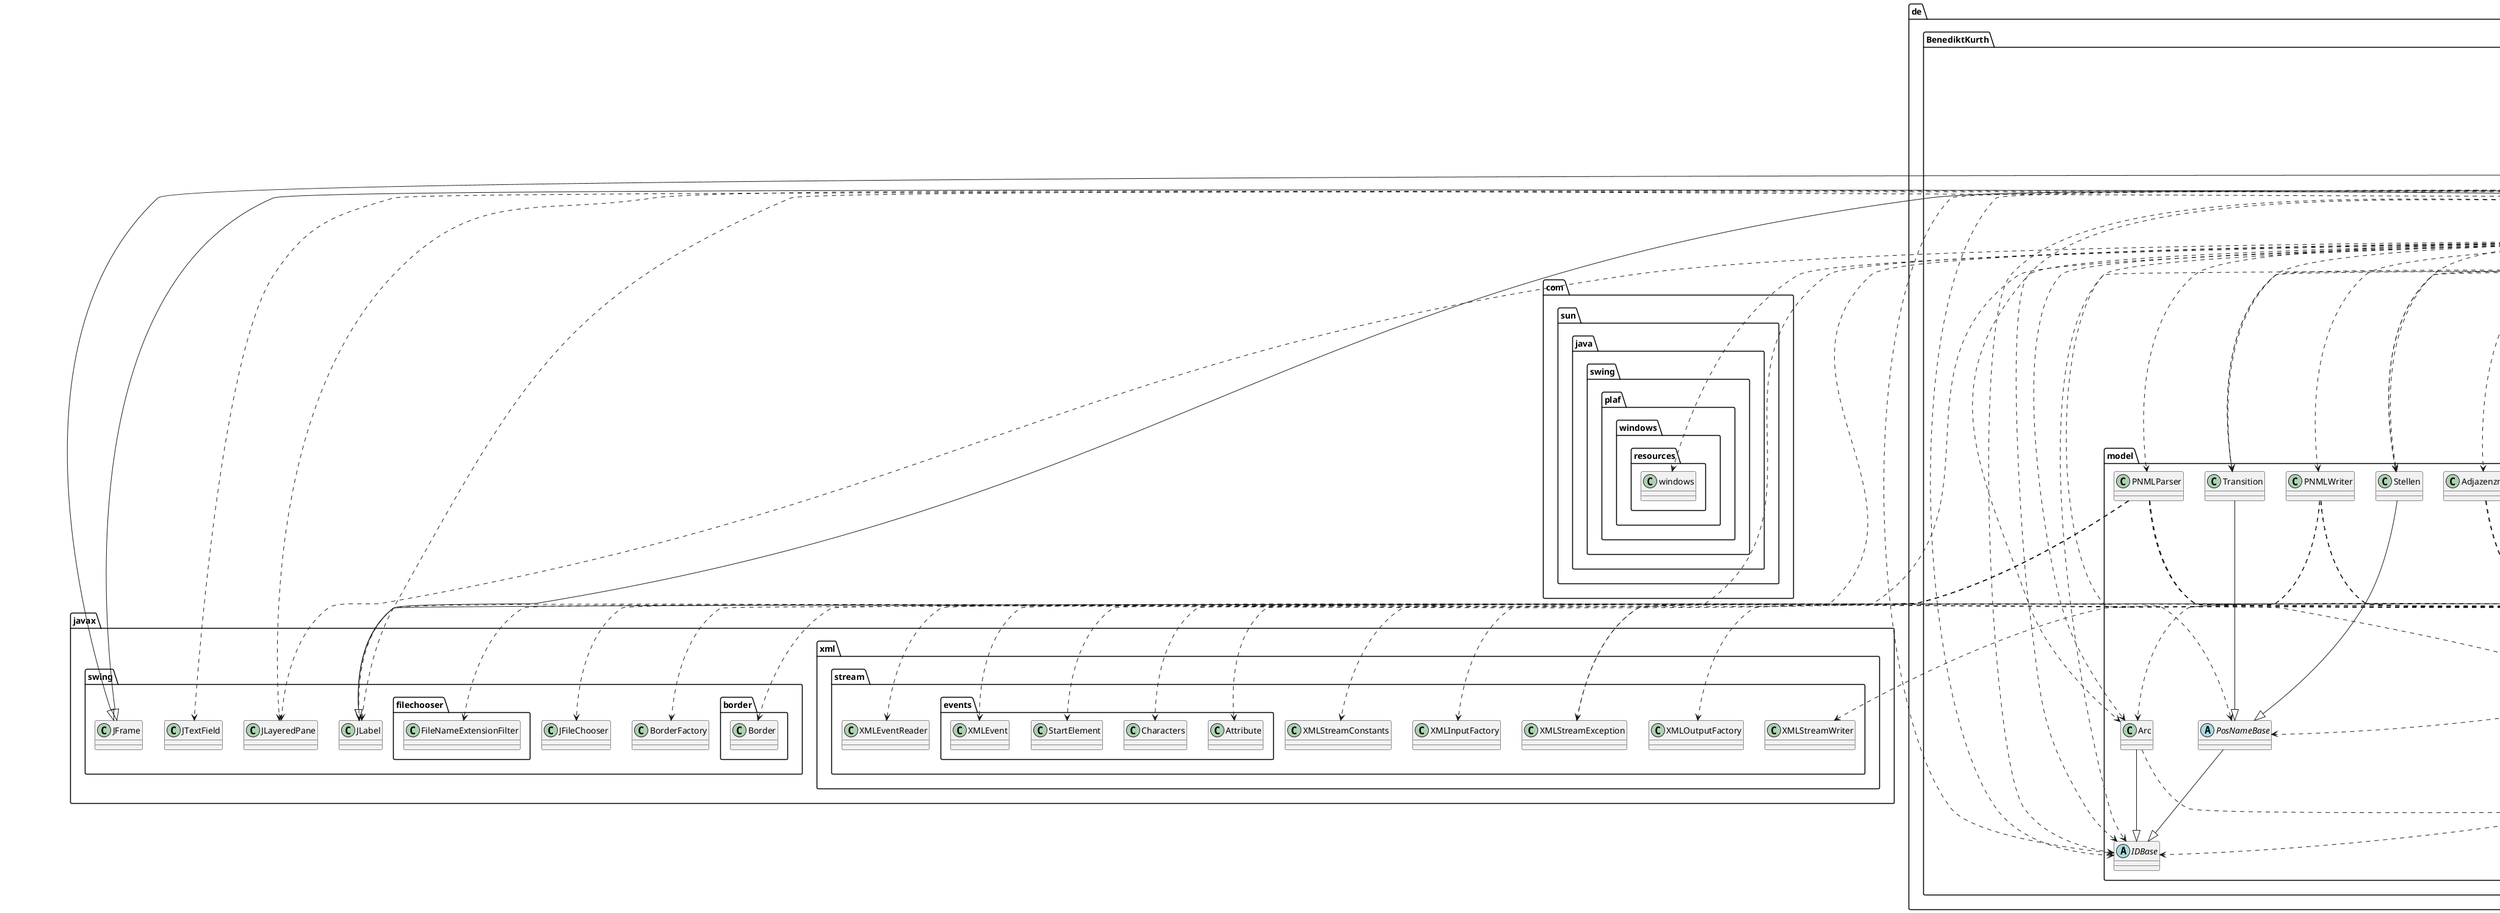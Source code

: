 @startuml
abstract class de.BenediktKurth.model.IDBase
abstract class de.BenediktKurth.model.PosNameBase
abstract class de.BenediktKurth.view.BasisLabel
abstract class de.BenediktKurth.view.VerschiebbarLabel
annotation java.lang.Override
annotation java.lang.SuppressWarnings
class com.sun.java.swing.plaf.windows.resources.windows
class de.BenediktKurth.Exceptions.ArcFehlerException
class de.BenediktKurth.Exceptions.DateiFehlerException
class de.BenediktKurth.Exceptions.MatrixException
class de.BenediktKurth.Exceptions.WorkflownetzException
class de.BenediktKurth.control.MainWindowController
class de.BenediktKurth.main.Main
class de.BenediktKurth.model.Adjazenzmatrix
class de.BenediktKurth.model.Arc
class de.BenediktKurth.model.ArrayListCheckAdd
class de.BenediktKurth.model.ArrayListSearchID
class de.BenediktKurth.model.PNMLParser
class de.BenediktKurth.model.PNMLWriter
class de.BenediktKurth.model.Stellen
class de.BenediktKurth.model.Transition
class de.BenediktKurth.model.Vector2D
class de.BenediktKurth.view.ArcLabel
class de.BenediktKurth.view.HauptFenster
class de.BenediktKurth.view.PfeileDarstellung
class de.BenediktKurth.view.StellenLabel
class de.BenediktKurth.view.TransitionLabel
class de.BenediktKurth.view.Umbenennen
class java.awt.Color
class java.awt.Dimension
class java.awt.Graphics
class java.awt.Graphics2D
class java.awt.Point
class java.awt.Polygon
class java.awt.RenderingHints
class java.awt.Toolkit
class java.awt.event.KeyEvent
class java.awt.event.MouseEvent
class java.awt.event.MouseMotionAdapter
class java.io.File
class java.io.FileInputStream
class java.io.FileNotFoundException
class java.io.FileOutputStream
class java.io.IOException
class java.io.InputStream
class java.lang.Exception
class java.util.ArrayList
class java.util.Iterator
class java.util.ListIterator
class javax.swing.BorderFactory
class javax.swing.JFileChooser
class javax.swing.JFrame
class javax.swing.JLabel
class javax.swing.JLayeredPane
class javax.swing.JTextField
class javax.swing.border.Border
class javax.swing.filechooser.FileNameExtensionFilter
class javax.xml.stream.XMLEventReader
class javax.xml.stream.XMLInputFactory
class javax.xml.stream.XMLOutputFactory
class javax.xml.stream.XMLStreamConstants
class javax.xml.stream.XMLStreamException
class javax.xml.stream.XMLStreamWriter
class javax.xml.stream.events.Attribute
class javax.xml.stream.events.Characters
class javax.xml.stream.events.StartElement
class javax.xml.stream.events.XMLEvent
enum de.BenediktKurth.model.FarbenEnum
de.BenediktKurth.model.PosNameBase --|> de.BenediktKurth.model.IDBase
de.BenediktKurth.view.BasisLabel ..> de.BenediktKurth.model.IDBase
de.BenediktKurth.view.BasisLabel ..> java.lang.Override
de.BenediktKurth.view.BasisLabel ..> de.BenediktKurth.control.MainWindowController
de.BenediktKurth.view.BasisLabel ..> java.awt.Color
de.BenediktKurth.view.BasisLabel ..> java.awt.Point
de.BenediktKurth.view.BasisLabel ..> java.awt.event.MouseEvent
de.BenediktKurth.view.BasisLabel ..> javax.swing.BorderFactory
de.BenediktKurth.view.BasisLabel --|> javax.swing.JLabel
de.BenediktKurth.view.BasisLabel ..> javax.swing.border.Border
de.BenediktKurth.view.VerschiebbarLabel ..> de.BenediktKurth.model.PosNameBase
de.BenediktKurth.view.VerschiebbarLabel --|> de.BenediktKurth.view.BasisLabel
de.BenediktKurth.view.VerschiebbarLabel ..> java.lang.Override
de.BenediktKurth.view.VerschiebbarLabel ..> de.BenediktKurth.control.MainWindowController
de.BenediktKurth.view.VerschiebbarLabel ..> de.BenediktKurth.model.Vector2D
de.BenediktKurth.view.VerschiebbarLabel ..> java.awt.event.MouseEvent
de.BenediktKurth.view.VerschiebbarLabel ..> java.awt.event.MouseMotionAdapter
de.BenediktKurth.Exceptions.ArcFehlerException --|> java.lang.Exception
de.BenediktKurth.Exceptions.DateiFehlerException --|> java.lang.Exception
de.BenediktKurth.Exceptions.MatrixException --|> java.lang.Exception
de.BenediktKurth.Exceptions.WorkflownetzException --|> java.lang.Exception
de.BenediktKurth.control.MainWindowController ..> de.BenediktKurth.model.IDBase
de.BenediktKurth.control.MainWindowController ..> de.BenediktKurth.model.PosNameBase
de.BenediktKurth.control.MainWindowController ..> de.BenediktKurth.view.VerschiebbarLabel
de.BenediktKurth.control.MainWindowController ..> com.sun.java.swing.plaf.windows.resources.windows
de.BenediktKurth.control.MainWindowController ..> de.BenediktKurth.Exceptions.ArcFehlerException
de.BenediktKurth.control.MainWindowController ..> de.BenediktKurth.Exceptions.DateiFehlerException
de.BenediktKurth.control.MainWindowController ..> de.BenediktKurth.Exceptions.WorkflownetzException
de.BenediktKurth.control.MainWindowController ..> de.BenediktKurth.model.Adjazenzmatrix
de.BenediktKurth.control.MainWindowController ..> de.BenediktKurth.model.Arc
de.BenediktKurth.control.MainWindowController ..> de.BenediktKurth.model.ArrayListSearchID
de.BenediktKurth.control.MainWindowController ..> de.BenediktKurth.model.PNMLParser
de.BenediktKurth.control.MainWindowController ..> de.BenediktKurth.model.PNMLWriter
de.BenediktKurth.control.MainWindowController ..> de.BenediktKurth.model.Stellen
de.BenediktKurth.control.MainWindowController ..> de.BenediktKurth.model.Transition
de.BenediktKurth.control.MainWindowController ..> de.BenediktKurth.model.Vector2D
de.BenediktKurth.control.MainWindowController ..> de.BenediktKurth.view.ArcLabel
de.BenediktKurth.control.MainWindowController ..> de.BenediktKurth.view.HauptFenster
de.BenediktKurth.control.MainWindowController ..> de.BenediktKurth.view.PfeileDarstellung
de.BenediktKurth.control.MainWindowController ..> de.BenediktKurth.view.StellenLabel
de.BenediktKurth.control.MainWindowController ..> de.BenediktKurth.view.TransitionLabel
de.BenediktKurth.control.MainWindowController ..> de.BenediktKurth.view.Umbenennen
de.BenediktKurth.control.MainWindowController ..> java.awt.Dimension
de.BenediktKurth.control.MainWindowController ..> java.util.ArrayList
de.BenediktKurth.control.MainWindowController ..> javax.swing.JFileChooser
de.BenediktKurth.control.MainWindowController ..> javax.swing.JLabel
de.BenediktKurth.control.MainWindowController ..> javax.swing.JLayeredPane
de.BenediktKurth.control.MainWindowController ..> javax.swing.filechooser.FileNameExtensionFilter
de.BenediktKurth.control.MainWindowController ..> de.BenediktKurth.model.FarbenEnum
de.BenediktKurth.main.Main ..> de.BenediktKurth.control.MainWindowController
de.BenediktKurth.main.Main ..> de.BenediktKurth.view.HauptFenster
de.BenediktKurth.model.Adjazenzmatrix ..> de.BenediktKurth.Exceptions.WorkflownetzException
de.BenediktKurth.model.Adjazenzmatrix ..> java.util.ArrayList
de.BenediktKurth.model.Adjazenzmatrix ..> java.util.ListIterator
de.BenediktKurth.model.Arc --|> de.BenediktKurth.model.IDBase
de.BenediktKurth.model.Arc ..> de.BenediktKurth.Exceptions.ArcFehlerException
de.BenediktKurth.model.ArrayListCheckAdd --|> java.util.ArrayList
de.BenediktKurth.model.ArrayListSearchID ..> java.lang.Override
de.BenediktKurth.model.ArrayListSearchID --|> java.util.ArrayList
de.BenediktKurth.model.PNMLParser ..> de.BenediktKurth.Exceptions.ArcFehlerException
de.BenediktKurth.model.PNMLParser ..> de.BenediktKurth.Exceptions.DateiFehlerException
de.BenediktKurth.model.PNMLParser ..> java.io.File
de.BenediktKurth.model.PNMLParser ..> java.io.FileInputStream
de.BenediktKurth.model.PNMLParser ..> java.io.FileNotFoundException
de.BenediktKurth.model.PNMLParser ..> java.io.InputStream
de.BenediktKurth.model.PNMLParser ..> java.util.Iterator
de.BenediktKurth.model.PNMLParser ..> javax.xml.stream.XMLEventReader
de.BenediktKurth.model.PNMLParser ..> javax.xml.stream.XMLInputFactory
de.BenediktKurth.model.PNMLParser ..> javax.xml.stream.XMLStreamConstants
de.BenediktKurth.model.PNMLParser ..> javax.xml.stream.XMLStreamException
de.BenediktKurth.model.PNMLParser ..> javax.xml.stream.events.Attribute
de.BenediktKurth.model.PNMLParser ..> javax.xml.stream.events.Characters
de.BenediktKurth.model.PNMLParser ..> javax.xml.stream.events.StartElement
de.BenediktKurth.model.PNMLParser ..> javax.xml.stream.events.XMLEvent
de.BenediktKurth.model.PNMLWriter ..> de.BenediktKurth.Exceptions.DateiFehlerException
de.BenediktKurth.model.PNMLWriter ..> java.io.File
de.BenediktKurth.model.PNMLWriter ..> java.io.FileNotFoundException
de.BenediktKurth.model.PNMLWriter ..> java.io.FileOutputStream
de.BenediktKurth.model.PNMLWriter ..> java.io.IOException
de.BenediktKurth.model.PNMLWriter ..> javax.xml.stream.XMLOutputFactory
de.BenediktKurth.model.PNMLWriter ..> javax.xml.stream.XMLStreamException
de.BenediktKurth.model.PNMLWriter ..> javax.xml.stream.XMLStreamWriter
de.BenediktKurth.model.Stellen --|> de.BenediktKurth.model.PosNameBase
de.BenediktKurth.model.Transition --|> de.BenediktKurth.model.PosNameBase
de.BenediktKurth.view.ArcLabel ..> de.BenediktKurth.model.IDBase
de.BenediktKurth.view.ArcLabel --|> de.BenediktKurth.view.BasisLabel
de.BenediktKurth.view.ArcLabel ..> java.lang.Override
de.BenediktKurth.view.ArcLabel ..> de.BenediktKurth.control.MainWindowController
de.BenediktKurth.view.ArcLabel ..> de.BenediktKurth.model.Arc
de.BenediktKurth.view.ArcLabel ..> de.BenediktKurth.model.Vector2D
de.BenediktKurth.view.ArcLabel ..> java.awt.Color
de.BenediktKurth.view.ArcLabel ..> java.awt.Graphics
de.BenediktKurth.view.ArcLabel ..> java.awt.Graphics2D
de.BenediktKurth.view.ArcLabel ..> java.awt.RenderingHints
de.BenediktKurth.view.HauptFenster ..> java.lang.SuppressWarnings
de.BenediktKurth.view.HauptFenster ..> de.BenediktKurth.control.MainWindowController
de.BenediktKurth.view.HauptFenster ..> java.awt.Dimension
de.BenediktKurth.view.HauptFenster ..> java.awt.Toolkit
de.BenediktKurth.view.HauptFenster ..> java.awt.event.KeyEvent
de.BenediktKurth.view.HauptFenster ..> java.util.ArrayList
de.BenediktKurth.view.HauptFenster --|> javax.swing.JFrame
de.BenediktKurth.view.HauptFenster ..> javax.swing.JLabel
de.BenediktKurth.view.HauptFenster ..> javax.swing.JLayeredPane
de.BenediktKurth.view.HauptFenster ..> javax.swing.JTextField
de.BenediktKurth.view.PfeileDarstellung ..> de.BenediktKurth.model.IDBase
de.BenediktKurth.view.PfeileDarstellung ..> java.lang.Override
de.BenediktKurth.view.PfeileDarstellung ..> de.BenediktKurth.control.MainWindowController
de.BenediktKurth.view.PfeileDarstellung ..> de.BenediktKurth.model.Arc
de.BenediktKurth.view.PfeileDarstellung ..> de.BenediktKurth.model.Stellen
de.BenediktKurth.view.PfeileDarstellung ..> de.BenediktKurth.model.Transition
de.BenediktKurth.view.PfeileDarstellung ..> de.BenediktKurth.model.Vector2D
de.BenediktKurth.view.PfeileDarstellung ..> java.awt.Color
de.BenediktKurth.view.PfeileDarstellung ..> java.awt.Graphics
de.BenediktKurth.view.PfeileDarstellung ..> java.awt.Graphics2D
de.BenediktKurth.view.PfeileDarstellung ..> java.awt.Polygon
de.BenediktKurth.view.PfeileDarstellung ..> java.awt.RenderingHints
de.BenediktKurth.view.PfeileDarstellung --|> javax.swing.JLabel
de.BenediktKurth.view.StellenLabel ..> de.BenediktKurth.model.IDBase
de.BenediktKurth.view.StellenLabel --|> de.BenediktKurth.view.VerschiebbarLabel
de.BenediktKurth.view.StellenLabel ..> java.lang.Override
de.BenediktKurth.view.StellenLabel ..> de.BenediktKurth.control.MainWindowController
de.BenediktKurth.view.StellenLabel ..> de.BenediktKurth.model.Stellen
de.BenediktKurth.view.StellenLabel ..> java.awt.Color
de.BenediktKurth.view.StellenLabel ..> java.awt.Graphics
de.BenediktKurth.view.StellenLabel ..> java.awt.Graphics2D
de.BenediktKurth.view.StellenLabel ..> java.awt.RenderingHints
de.BenediktKurth.view.StellenLabel ..> de.BenediktKurth.model.FarbenEnum
de.BenediktKurth.view.TransitionLabel ..> de.BenediktKurth.model.IDBase
de.BenediktKurth.view.TransitionLabel --|> de.BenediktKurth.view.VerschiebbarLabel
de.BenediktKurth.view.TransitionLabel ..> java.lang.Override
de.BenediktKurth.view.TransitionLabel ..> de.BenediktKurth.control.MainWindowController
de.BenediktKurth.view.TransitionLabel ..> de.BenediktKurth.model.Transition
de.BenediktKurth.view.TransitionLabel ..> java.awt.Color
de.BenediktKurth.view.TransitionLabel ..> java.awt.Graphics
de.BenediktKurth.view.TransitionLabel ..> de.BenediktKurth.model.FarbenEnum
de.BenediktKurth.view.Umbenennen ..> java.lang.SuppressWarnings
de.BenediktKurth.view.Umbenennen ..> de.BenediktKurth.control.MainWindowController
de.BenediktKurth.view.Umbenennen --|> javax.swing.JFrame
@enduml